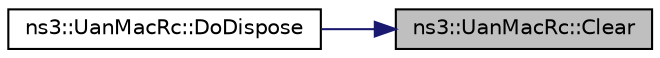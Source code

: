 digraph "ns3::UanMacRc::Clear"
{
 // LATEX_PDF_SIZE
  edge [fontname="Helvetica",fontsize="10",labelfontname="Helvetica",labelfontsize="10"];
  node [fontname="Helvetica",fontsize="10",shape=record];
  rankdir="RL";
  Node1 [label="ns3::UanMacRc::Clear",height=0.2,width=0.4,color="black", fillcolor="grey75", style="filled", fontcolor="black",tooltip="Clears all pointer references."];
  Node1 -> Node2 [dir="back",color="midnightblue",fontsize="10",style="solid",fontname="Helvetica"];
  Node2 [label="ns3::UanMacRc::DoDispose",height=0.2,width=0.4,color="black", fillcolor="white", style="filled",URL="$classns3_1_1_uan_mac_rc.html#a473088e7af262f77ad43243c2d5302c7",tooltip="Destructor implementation."];
}
